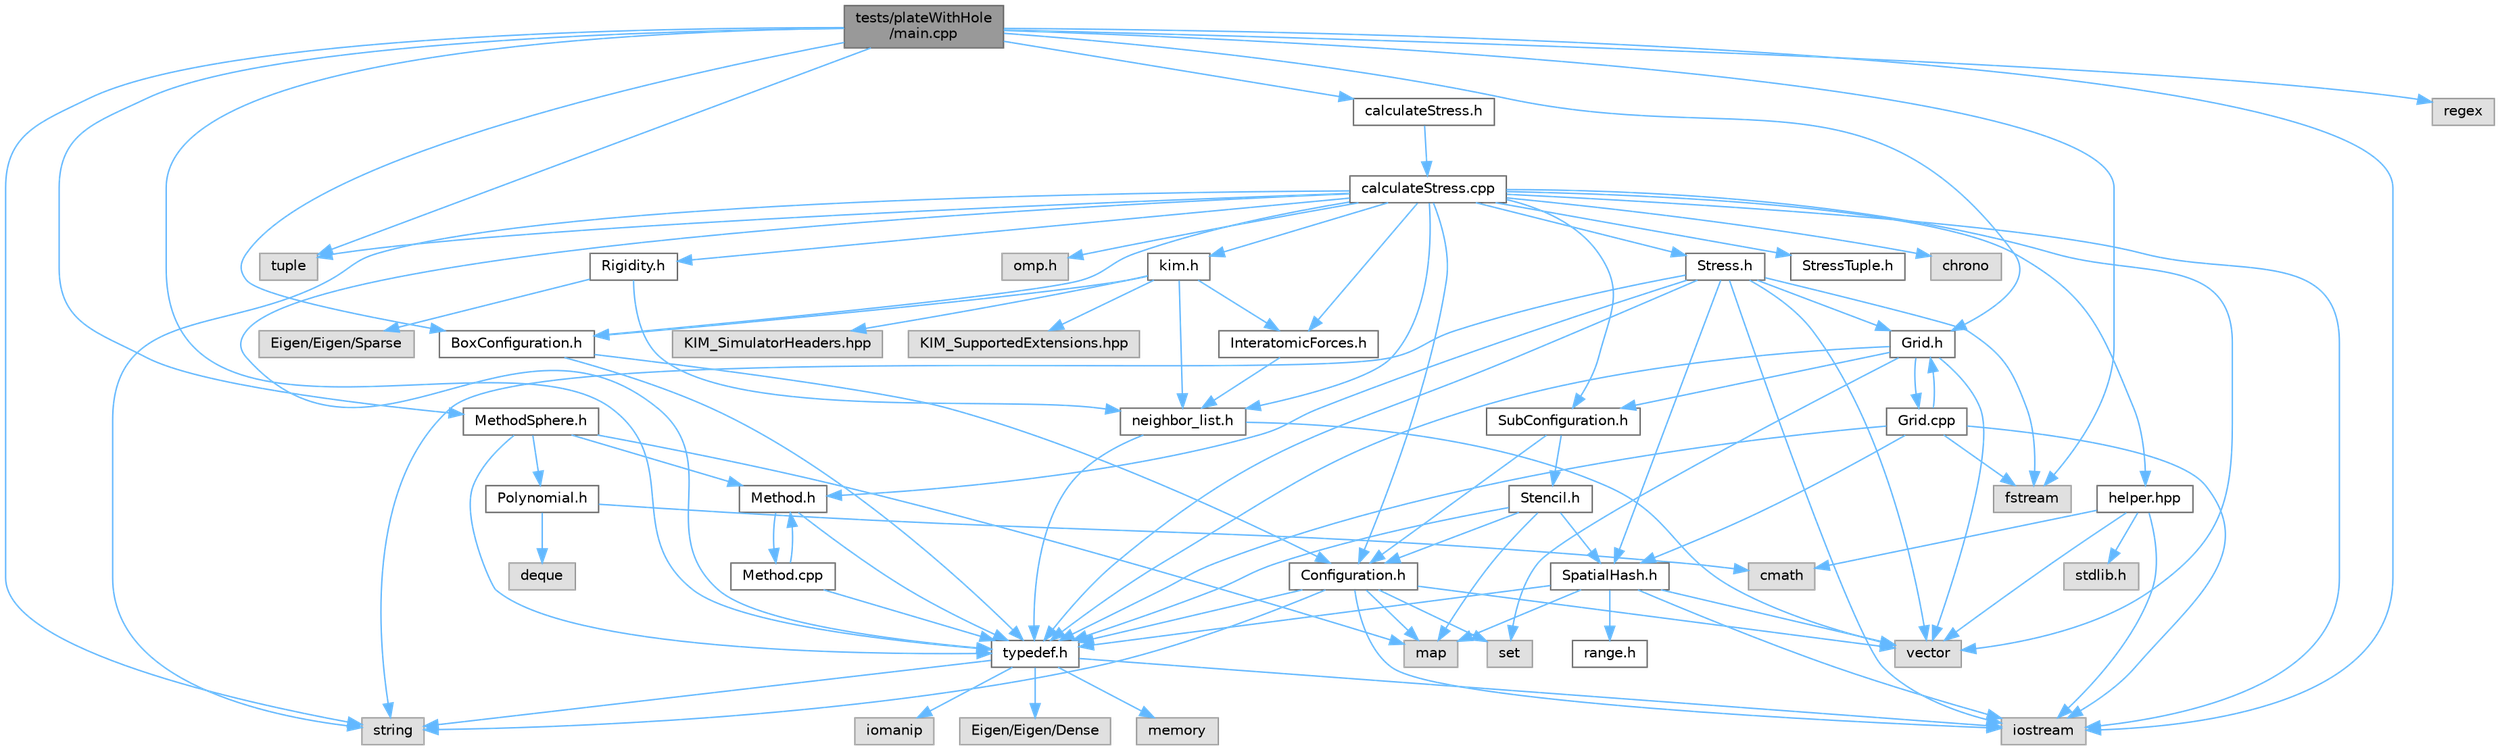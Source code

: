 digraph "tests/plateWithHole/main.cpp"
{
 // LATEX_PDF_SIZE
  bgcolor="transparent";
  edge [fontname=Helvetica,fontsize=10,labelfontname=Helvetica,labelfontsize=10];
  node [fontname=Helvetica,fontsize=10,shape=box,height=0.2,width=0.4];
  Node1 [id="Node000001",label="tests/plateWithHole\l/main.cpp",height=0.2,width=0.4,color="gray40", fillcolor="grey60", style="filled", fontcolor="black",tooltip=" "];
  Node1 -> Node2 [id="edge1_Node000001_Node000002",color="steelblue1",style="solid",tooltip=" "];
  Node2 [id="Node000002",label="MethodSphere.h",height=0.2,width=0.4,color="grey40", fillcolor="white", style="filled",URL="$MethodSphere_8h.html",tooltip=" "];
  Node2 -> Node3 [id="edge2_Node000002_Node000003",color="steelblue1",style="solid",tooltip=" "];
  Node3 [id="Node000003",label="Method.h",height=0.2,width=0.4,color="grey40", fillcolor="white", style="filled",URL="$Method_8h.html",tooltip=" "];
  Node3 -> Node4 [id="edge3_Node000003_Node000004",color="steelblue1",style="solid",tooltip=" "];
  Node4 [id="Node000004",label="typedef.h",height=0.2,width=0.4,color="grey40", fillcolor="white", style="filled",URL="$typedef_8h.html",tooltip=" "];
  Node4 -> Node5 [id="edge4_Node000004_Node000005",color="steelblue1",style="solid",tooltip=" "];
  Node5 [id="Node000005",label="iomanip",height=0.2,width=0.4,color="grey60", fillcolor="#E0E0E0", style="filled",tooltip=" "];
  Node4 -> Node6 [id="edge5_Node000004_Node000006",color="steelblue1",style="solid",tooltip=" "];
  Node6 [id="Node000006",label="string",height=0.2,width=0.4,color="grey60", fillcolor="#E0E0E0", style="filled",tooltip=" "];
  Node4 -> Node7 [id="edge6_Node000004_Node000007",color="steelblue1",style="solid",tooltip=" "];
  Node7 [id="Node000007",label="iostream",height=0.2,width=0.4,color="grey60", fillcolor="#E0E0E0", style="filled",tooltip=" "];
  Node4 -> Node8 [id="edge7_Node000004_Node000008",color="steelblue1",style="solid",tooltip=" "];
  Node8 [id="Node000008",label="Eigen/Eigen/Dense",height=0.2,width=0.4,color="grey60", fillcolor="#E0E0E0", style="filled",tooltip=" "];
  Node4 -> Node9 [id="edge8_Node000004_Node000009",color="steelblue1",style="solid",tooltip=" "];
  Node9 [id="Node000009",label="memory",height=0.2,width=0.4,color="grey60", fillcolor="#E0E0E0", style="filled",tooltip=" "];
  Node3 -> Node10 [id="edge9_Node000003_Node000010",color="steelblue1",style="solid",tooltip=" "];
  Node10 [id="Node000010",label="Method.cpp",height=0.2,width=0.4,color="grey40", fillcolor="white", style="filled",URL="$Method_8cpp.html",tooltip=" "];
  Node10 -> Node4 [id="edge10_Node000010_Node000004",color="steelblue1",style="solid",tooltip=" "];
  Node10 -> Node3 [id="edge11_Node000010_Node000003",color="steelblue1",style="solid",tooltip=" "];
  Node2 -> Node4 [id="edge12_Node000002_Node000004",color="steelblue1",style="solid",tooltip=" "];
  Node2 -> Node11 [id="edge13_Node000002_Node000011",color="steelblue1",style="solid",tooltip=" "];
  Node11 [id="Node000011",label="Polynomial.h",height=0.2,width=0.4,color="grey40", fillcolor="white", style="filled",URL="$Polynomial_8h.html",tooltip=" "];
  Node11 -> Node12 [id="edge14_Node000011_Node000012",color="steelblue1",style="solid",tooltip=" "];
  Node12 [id="Node000012",label="deque",height=0.2,width=0.4,color="grey60", fillcolor="#E0E0E0", style="filled",tooltip=" "];
  Node11 -> Node13 [id="edge15_Node000011_Node000013",color="steelblue1",style="solid",tooltip=" "];
  Node13 [id="Node000013",label="cmath",height=0.2,width=0.4,color="grey60", fillcolor="#E0E0E0", style="filled",tooltip=" "];
  Node2 -> Node14 [id="edge16_Node000002_Node000014",color="steelblue1",style="solid",tooltip=" "];
  Node14 [id="Node000014",label="map",height=0.2,width=0.4,color="grey60", fillcolor="#E0E0E0", style="filled",tooltip=" "];
  Node1 -> Node6 [id="edge17_Node000001_Node000006",color="steelblue1",style="solid",tooltip=" "];
  Node1 -> Node7 [id="edge18_Node000001_Node000007",color="steelblue1",style="solid",tooltip=" "];
  Node1 -> Node15 [id="edge19_Node000001_Node000015",color="steelblue1",style="solid",tooltip=" "];
  Node15 [id="Node000015",label="tuple",height=0.2,width=0.4,color="grey60", fillcolor="#E0E0E0", style="filled",tooltip=" "];
  Node1 -> Node16 [id="edge20_Node000001_Node000016",color="steelblue1",style="solid",tooltip=" "];
  Node16 [id="Node000016",label="fstream",height=0.2,width=0.4,color="grey60", fillcolor="#E0E0E0", style="filled",tooltip=" "];
  Node1 -> Node17 [id="edge21_Node000001_Node000017",color="steelblue1",style="solid",tooltip=" "];
  Node17 [id="Node000017",label="BoxConfiguration.h",height=0.2,width=0.4,color="grey40", fillcolor="white", style="filled",URL="$BoxConfiguration_8h.html",tooltip=" "];
  Node17 -> Node4 [id="edge22_Node000017_Node000004",color="steelblue1",style="solid",tooltip=" "];
  Node17 -> Node18 [id="edge23_Node000017_Node000018",color="steelblue1",style="solid",tooltip=" "];
  Node18 [id="Node000018",label="Configuration.h",height=0.2,width=0.4,color="grey40", fillcolor="white", style="filled",URL="$Configuration_8h.html",tooltip=" "];
  Node18 -> Node19 [id="edge24_Node000018_Node000019",color="steelblue1",style="solid",tooltip=" "];
  Node19 [id="Node000019",label="vector",height=0.2,width=0.4,color="grey60", fillcolor="#E0E0E0", style="filled",tooltip=" "];
  Node18 -> Node6 [id="edge25_Node000018_Node000006",color="steelblue1",style="solid",tooltip=" "];
  Node18 -> Node4 [id="edge26_Node000018_Node000004",color="steelblue1",style="solid",tooltip=" "];
  Node18 -> Node7 [id="edge27_Node000018_Node000007",color="steelblue1",style="solid",tooltip=" "];
  Node18 -> Node20 [id="edge28_Node000018_Node000020",color="steelblue1",style="solid",tooltip=" "];
  Node20 [id="Node000020",label="set",height=0.2,width=0.4,color="grey60", fillcolor="#E0E0E0", style="filled",tooltip=" "];
  Node18 -> Node14 [id="edge29_Node000018_Node000014",color="steelblue1",style="solid",tooltip=" "];
  Node1 -> Node21 [id="edge30_Node000001_Node000021",color="steelblue1",style="solid",tooltip=" "];
  Node21 [id="Node000021",label="calculateStress.h",height=0.2,width=0.4,color="grey40", fillcolor="white", style="filled",URL="$calculateStress_8h.html",tooltip=" "];
  Node21 -> Node22 [id="edge31_Node000021_Node000022",color="steelblue1",style="solid",tooltip=" "];
  Node22 [id="Node000022",label="calculateStress.cpp",height=0.2,width=0.4,color="grey40", fillcolor="white", style="filled",URL="$calculateStress_8cpp.html",tooltip=" "];
  Node22 -> Node6 [id="edge32_Node000022_Node000006",color="steelblue1",style="solid",tooltip=" "];
  Node22 -> Node7 [id="edge33_Node000022_Node000007",color="steelblue1",style="solid",tooltip=" "];
  Node22 -> Node19 [id="edge34_Node000022_Node000019",color="steelblue1",style="solid",tooltip=" "];
  Node22 -> Node23 [id="edge35_Node000022_Node000023",color="steelblue1",style="solid",tooltip=" "];
  Node23 [id="Node000023",label="neighbor_list.h",height=0.2,width=0.4,color="grey40", fillcolor="white", style="filled",URL="$neighbor__list_8h.html",tooltip=" "];
  Node23 -> Node19 [id="edge36_Node000023_Node000019",color="steelblue1",style="solid",tooltip=" "];
  Node23 -> Node4 [id="edge37_Node000023_Node000004",color="steelblue1",style="solid",tooltip=" "];
  Node22 -> Node24 [id="edge38_Node000022_Node000024",color="steelblue1",style="solid",tooltip=" "];
  Node24 [id="Node000024",label="InteratomicForces.h",height=0.2,width=0.4,color="grey40", fillcolor="white", style="filled",URL="$InteratomicForces_8h.html",tooltip=" "];
  Node24 -> Node23 [id="edge39_Node000024_Node000023",color="steelblue1",style="solid",tooltip=" "];
  Node22 -> Node25 [id="edge40_Node000022_Node000025",color="steelblue1",style="solid",tooltip=" "];
  Node25 [id="Node000025",label="kim.h",height=0.2,width=0.4,color="grey40", fillcolor="white", style="filled",URL="$kim_8h.html",tooltip=" "];
  Node25 -> Node26 [id="edge41_Node000025_Node000026",color="steelblue1",style="solid",tooltip=" "];
  Node26 [id="Node000026",label="KIM_SimulatorHeaders.hpp",height=0.2,width=0.4,color="grey60", fillcolor="#E0E0E0", style="filled",tooltip=" "];
  Node25 -> Node27 [id="edge42_Node000025_Node000027",color="steelblue1",style="solid",tooltip=" "];
  Node27 [id="Node000027",label="KIM_SupportedExtensions.hpp",height=0.2,width=0.4,color="grey60", fillcolor="#E0E0E0", style="filled",tooltip=" "];
  Node25 -> Node17 [id="edge43_Node000025_Node000017",color="steelblue1",style="solid",tooltip=" "];
  Node25 -> Node23 [id="edge44_Node000025_Node000023",color="steelblue1",style="solid",tooltip=" "];
  Node25 -> Node24 [id="edge45_Node000025_Node000024",color="steelblue1",style="solid",tooltip=" "];
  Node22 -> Node17 [id="edge46_Node000022_Node000017",color="steelblue1",style="solid",tooltip=" "];
  Node22 -> Node18 [id="edge47_Node000022_Node000018",color="steelblue1",style="solid",tooltip=" "];
  Node22 -> Node28 [id="edge48_Node000022_Node000028",color="steelblue1",style="solid",tooltip=" "];
  Node28 [id="Node000028",label="SubConfiguration.h",height=0.2,width=0.4,color="grey40", fillcolor="white", style="filled",URL="$SubConfiguration_8h.html",tooltip=" "];
  Node28 -> Node18 [id="edge49_Node000028_Node000018",color="steelblue1",style="solid",tooltip=" "];
  Node28 -> Node29 [id="edge50_Node000028_Node000029",color="steelblue1",style="solid",tooltip=" "];
  Node29 [id="Node000029",label="Stencil.h",height=0.2,width=0.4,color="grey40", fillcolor="white", style="filled",URL="$Stencil_8h.html",tooltip=" "];
  Node29 -> Node30 [id="edge51_Node000029_Node000030",color="steelblue1",style="solid",tooltip=" "];
  Node30 [id="Node000030",label="SpatialHash.h",height=0.2,width=0.4,color="grey40", fillcolor="white", style="filled",URL="$SpatialHash_8h.html",tooltip=" "];
  Node30 -> Node19 [id="edge52_Node000030_Node000019",color="steelblue1",style="solid",tooltip=" "];
  Node30 -> Node7 [id="edge53_Node000030_Node000007",color="steelblue1",style="solid",tooltip=" "];
  Node30 -> Node14 [id="edge54_Node000030_Node000014",color="steelblue1",style="solid",tooltip=" "];
  Node30 -> Node31 [id="edge55_Node000030_Node000031",color="steelblue1",style="solid",tooltip=" "];
  Node31 [id="Node000031",label="range.h",height=0.2,width=0.4,color="grey40", fillcolor="white", style="filled",URL="$range_8h.html",tooltip=" "];
  Node30 -> Node4 [id="edge56_Node000030_Node000004",color="steelblue1",style="solid",tooltip=" "];
  Node29 -> Node18 [id="edge57_Node000029_Node000018",color="steelblue1",style="solid",tooltip=" "];
  Node29 -> Node4 [id="edge58_Node000029_Node000004",color="steelblue1",style="solid",tooltip=" "];
  Node29 -> Node14 [id="edge59_Node000029_Node000014",color="steelblue1",style="solid",tooltip=" "];
  Node22 -> Node32 [id="edge60_Node000022_Node000032",color="steelblue1",style="solid",tooltip=" "];
  Node32 [id="Node000032",label="Stress.h",height=0.2,width=0.4,color="grey40", fillcolor="white", style="filled",URL="$Stress_8h.html",tooltip=" "];
  Node32 -> Node19 [id="edge61_Node000032_Node000019",color="steelblue1",style="solid",tooltip=" "];
  Node32 -> Node33 [id="edge62_Node000032_Node000033",color="steelblue1",style="solid",tooltip=" "];
  Node33 [id="Node000033",label="Grid.h",height=0.2,width=0.4,color="grey40", fillcolor="white", style="filled",URL="$Grid_8h.html",tooltip=" "];
  Node33 -> Node4 [id="edge63_Node000033_Node000004",color="steelblue1",style="solid",tooltip=" "];
  Node33 -> Node19 [id="edge64_Node000033_Node000019",color="steelblue1",style="solid",tooltip=" "];
  Node33 -> Node28 [id="edge65_Node000033_Node000028",color="steelblue1",style="solid",tooltip=" "];
  Node33 -> Node20 [id="edge66_Node000033_Node000020",color="steelblue1",style="solid",tooltip=" "];
  Node33 -> Node34 [id="edge67_Node000033_Node000034",color="steelblue1",style="solid",tooltip=" "];
  Node34 [id="Node000034",label="Grid.cpp",height=0.2,width=0.4,color="grey40", fillcolor="white", style="filled",URL="$Grid_8cpp.html",tooltip=" "];
  Node34 -> Node33 [id="edge68_Node000034_Node000033",color="steelblue1",style="solid",tooltip=" "];
  Node34 -> Node16 [id="edge69_Node000034_Node000016",color="steelblue1",style="solid",tooltip=" "];
  Node34 -> Node4 [id="edge70_Node000034_Node000004",color="steelblue1",style="solid",tooltip=" "];
  Node34 -> Node30 [id="edge71_Node000034_Node000030",color="steelblue1",style="solid",tooltip=" "];
  Node34 -> Node7 [id="edge72_Node000034_Node000007",color="steelblue1",style="solid",tooltip=" "];
  Node32 -> Node4 [id="edge73_Node000032_Node000004",color="steelblue1",style="solid",tooltip=" "];
  Node32 -> Node30 [id="edge74_Node000032_Node000030",color="steelblue1",style="solid",tooltip=" "];
  Node32 -> Node3 [id="edge75_Node000032_Node000003",color="steelblue1",style="solid",tooltip=" "];
  Node32 -> Node6 [id="edge76_Node000032_Node000006",color="steelblue1",style="solid",tooltip=" "];
  Node32 -> Node16 [id="edge77_Node000032_Node000016",color="steelblue1",style="solid",tooltip=" "];
  Node32 -> Node7 [id="edge78_Node000032_Node000007",color="steelblue1",style="solid",tooltip=" "];
  Node22 -> Node4 [id="edge79_Node000022_Node000004",color="steelblue1",style="solid",tooltip=" "];
  Node22 -> Node35 [id="edge80_Node000022_Node000035",color="steelblue1",style="solid",tooltip=" "];
  Node35 [id="Node000035",label="StressTuple.h",height=0.2,width=0.4,color="grey40", fillcolor="white", style="filled",URL="$StressTuple_8h.html",tooltip=" "];
  Node22 -> Node36 [id="edge81_Node000022_Node000036",color="steelblue1",style="solid",tooltip=" "];
  Node36 [id="Node000036",label="helper.hpp",height=0.2,width=0.4,color="grey40", fillcolor="white", style="filled",URL="$helper_8hpp.html",tooltip=" "];
  Node36 -> Node13 [id="edge82_Node000036_Node000013",color="steelblue1",style="solid",tooltip=" "];
  Node36 -> Node7 [id="edge83_Node000036_Node000007",color="steelblue1",style="solid",tooltip=" "];
  Node36 -> Node37 [id="edge84_Node000036_Node000037",color="steelblue1",style="solid",tooltip=" "];
  Node37 [id="Node000037",label="stdlib.h",height=0.2,width=0.4,color="grey60", fillcolor="#E0E0E0", style="filled",tooltip=" "];
  Node36 -> Node19 [id="edge85_Node000036_Node000019",color="steelblue1",style="solid",tooltip=" "];
  Node22 -> Node38 [id="edge86_Node000022_Node000038",color="steelblue1",style="solid",tooltip=" "];
  Node38 [id="Node000038",label="Rigidity.h",height=0.2,width=0.4,color="grey40", fillcolor="white", style="filled",URL="$Rigidity_8h.html",tooltip=" "];
  Node38 -> Node39 [id="edge87_Node000038_Node000039",color="steelblue1",style="solid",tooltip=" "];
  Node39 [id="Node000039",label="Eigen/Eigen/Sparse",height=0.2,width=0.4,color="grey60", fillcolor="#E0E0E0", style="filled",tooltip=" "];
  Node38 -> Node23 [id="edge88_Node000038_Node000023",color="steelblue1",style="solid",tooltip=" "];
  Node22 -> Node15 [id="edge89_Node000022_Node000015",color="steelblue1",style="solid",tooltip=" "];
  Node22 -> Node40 [id="edge90_Node000022_Node000040",color="steelblue1",style="solid",tooltip=" "];
  Node40 [id="Node000040",label="chrono",height=0.2,width=0.4,color="grey60", fillcolor="#E0E0E0", style="filled",tooltip=" "];
  Node22 -> Node41 [id="edge91_Node000022_Node000041",color="steelblue1",style="solid",tooltip=" "];
  Node41 [id="Node000041",label="omp.h",height=0.2,width=0.4,color="grey60", fillcolor="#E0E0E0", style="filled",tooltip=" "];
  Node1 -> Node33 [id="edge92_Node000001_Node000033",color="steelblue1",style="solid",tooltip=" "];
  Node1 -> Node4 [id="edge93_Node000001_Node000004",color="steelblue1",style="solid",tooltip=" "];
  Node1 -> Node42 [id="edge94_Node000001_Node000042",color="steelblue1",style="solid",tooltip=" "];
  Node42 [id="Node000042",label="regex",height=0.2,width=0.4,color="grey60", fillcolor="#E0E0E0", style="filled",tooltip=" "];
}
